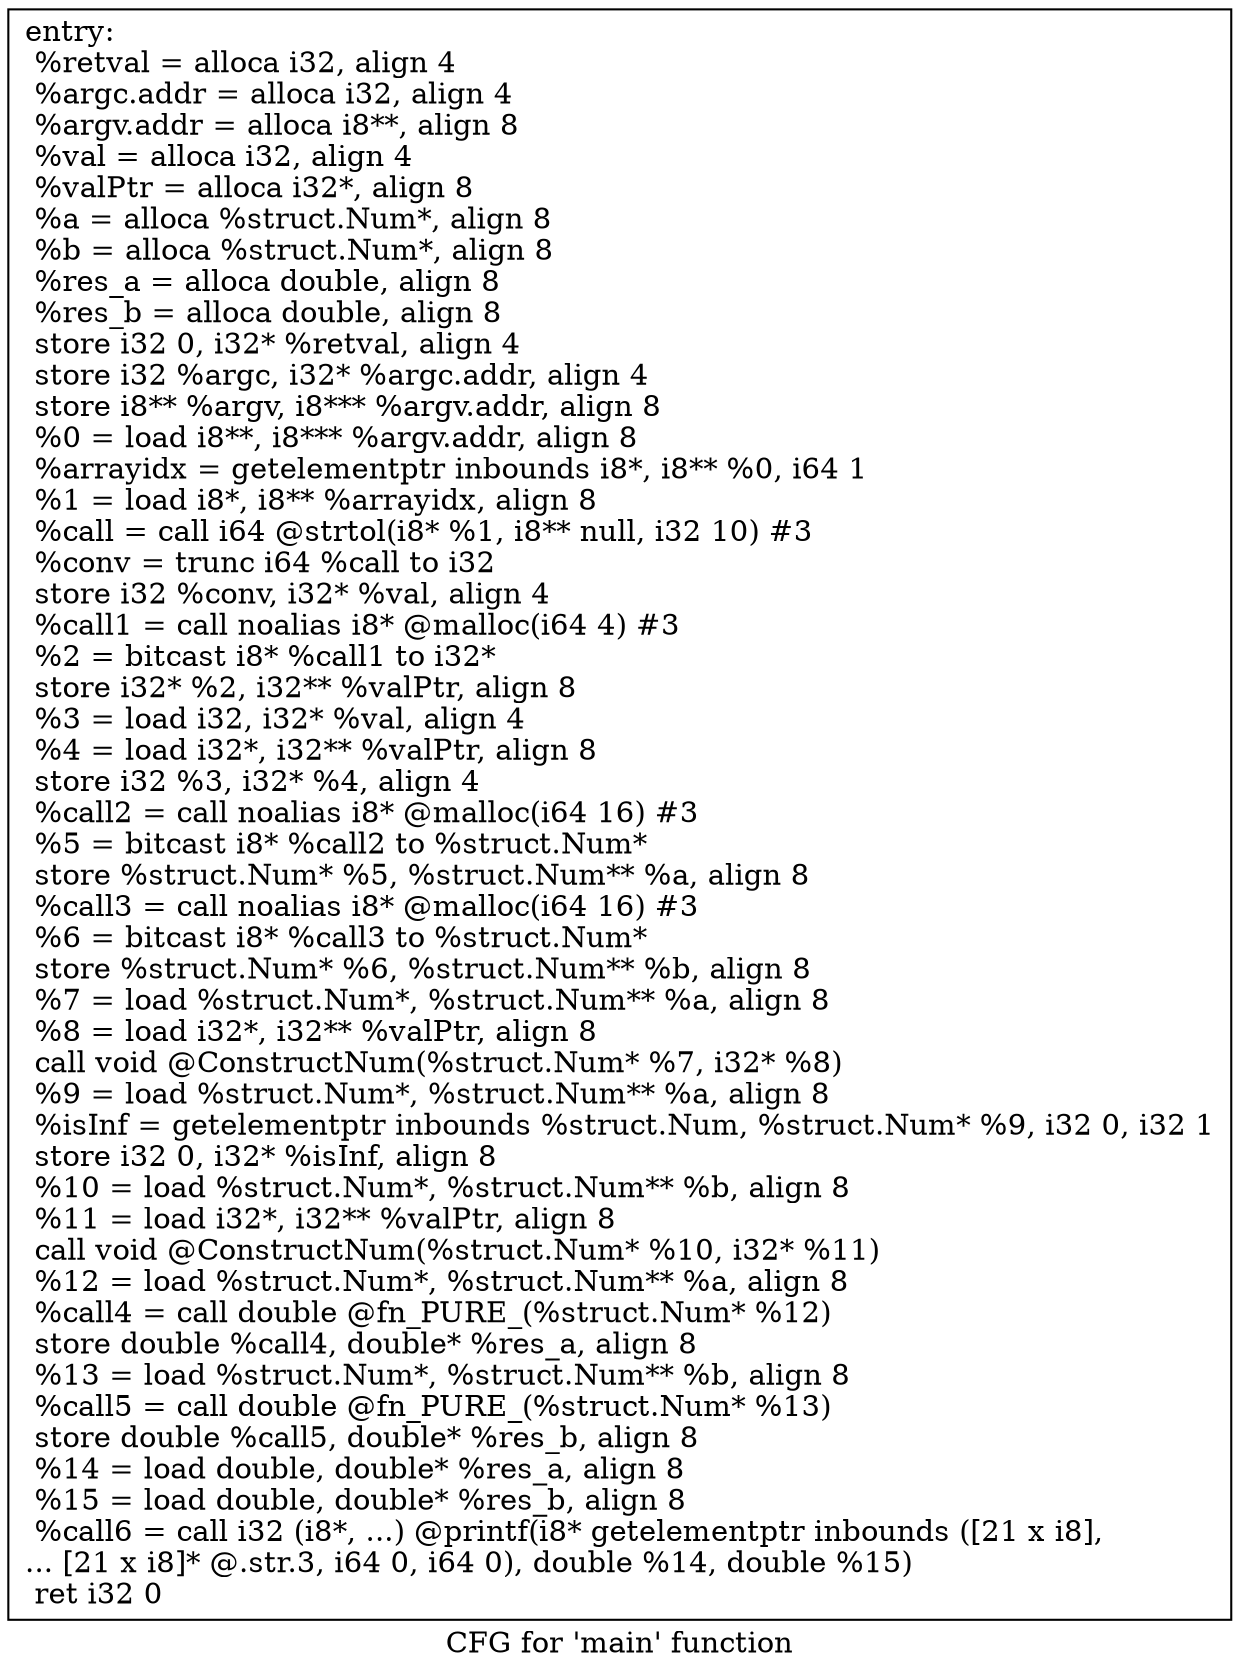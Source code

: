 digraph "CFG for 'main' function" {
	label="CFG for 'main' function";

	Node0x555f4f068fe0 [shape=record,label="{entry:\l  %retval = alloca i32, align 4\l  %argc.addr = alloca i32, align 4\l  %argv.addr = alloca i8**, align 8\l  %val = alloca i32, align 4\l  %valPtr = alloca i32*, align 8\l  %a = alloca %struct.Num*, align 8\l  %b = alloca %struct.Num*, align 8\l  %res_a = alloca double, align 8\l  %res_b = alloca double, align 8\l  store i32 0, i32* %retval, align 4\l  store i32 %argc, i32* %argc.addr, align 4\l  store i8** %argv, i8*** %argv.addr, align 8\l  %0 = load i8**, i8*** %argv.addr, align 8\l  %arrayidx = getelementptr inbounds i8*, i8** %0, i64 1\l  %1 = load i8*, i8** %arrayidx, align 8\l  %call = call i64 @strtol(i8* %1, i8** null, i32 10) #3\l  %conv = trunc i64 %call to i32\l  store i32 %conv, i32* %val, align 4\l  %call1 = call noalias i8* @malloc(i64 4) #3\l  %2 = bitcast i8* %call1 to i32*\l  store i32* %2, i32** %valPtr, align 8\l  %3 = load i32, i32* %val, align 4\l  %4 = load i32*, i32** %valPtr, align 8\l  store i32 %3, i32* %4, align 4\l  %call2 = call noalias i8* @malloc(i64 16) #3\l  %5 = bitcast i8* %call2 to %struct.Num*\l  store %struct.Num* %5, %struct.Num** %a, align 8\l  %call3 = call noalias i8* @malloc(i64 16) #3\l  %6 = bitcast i8* %call3 to %struct.Num*\l  store %struct.Num* %6, %struct.Num** %b, align 8\l  %7 = load %struct.Num*, %struct.Num** %a, align 8\l  %8 = load i32*, i32** %valPtr, align 8\l  call void @ConstructNum(%struct.Num* %7, i32* %8)\l  %9 = load %struct.Num*, %struct.Num** %a, align 8\l  %isInf = getelementptr inbounds %struct.Num, %struct.Num* %9, i32 0, i32 1\l  store i32 0, i32* %isInf, align 8\l  %10 = load %struct.Num*, %struct.Num** %b, align 8\l  %11 = load i32*, i32** %valPtr, align 8\l  call void @ConstructNum(%struct.Num* %10, i32* %11)\l  %12 = load %struct.Num*, %struct.Num** %a, align 8\l  %call4 = call double @fn_PURE_(%struct.Num* %12)\l  store double %call4, double* %res_a, align 8\l  %13 = load %struct.Num*, %struct.Num** %b, align 8\l  %call5 = call double @fn_PURE_(%struct.Num* %13)\l  store double %call5, double* %res_b, align 8\l  %14 = load double, double* %res_a, align 8\l  %15 = load double, double* %res_b, align 8\l  %call6 = call i32 (i8*, ...) @printf(i8* getelementptr inbounds ([21 x i8],\l... [21 x i8]* @.str.3, i64 0, i64 0), double %14, double %15)\l  ret i32 0\l}"];
}
